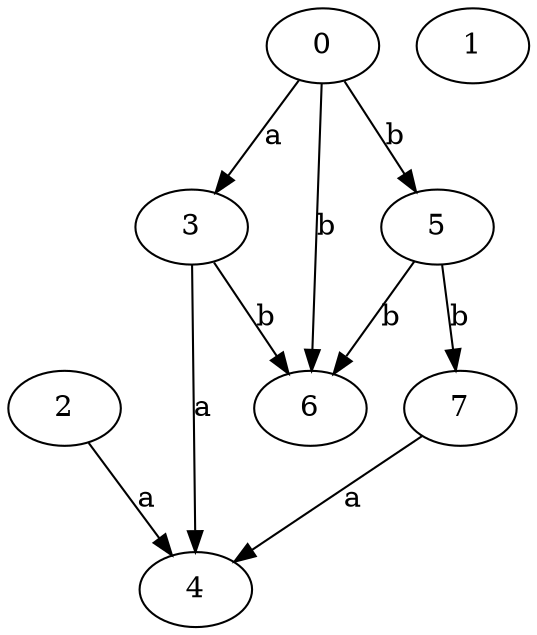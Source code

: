 strict digraph  {
2;
3;
4;
5;
0;
6;
1;
7;
2 -> 4  [label=a];
3 -> 4  [label=a];
3 -> 6  [label=b];
5 -> 6  [label=b];
5 -> 7  [label=b];
0 -> 3  [label=a];
0 -> 5  [label=b];
0 -> 6  [label=b];
7 -> 4  [label=a];
}
